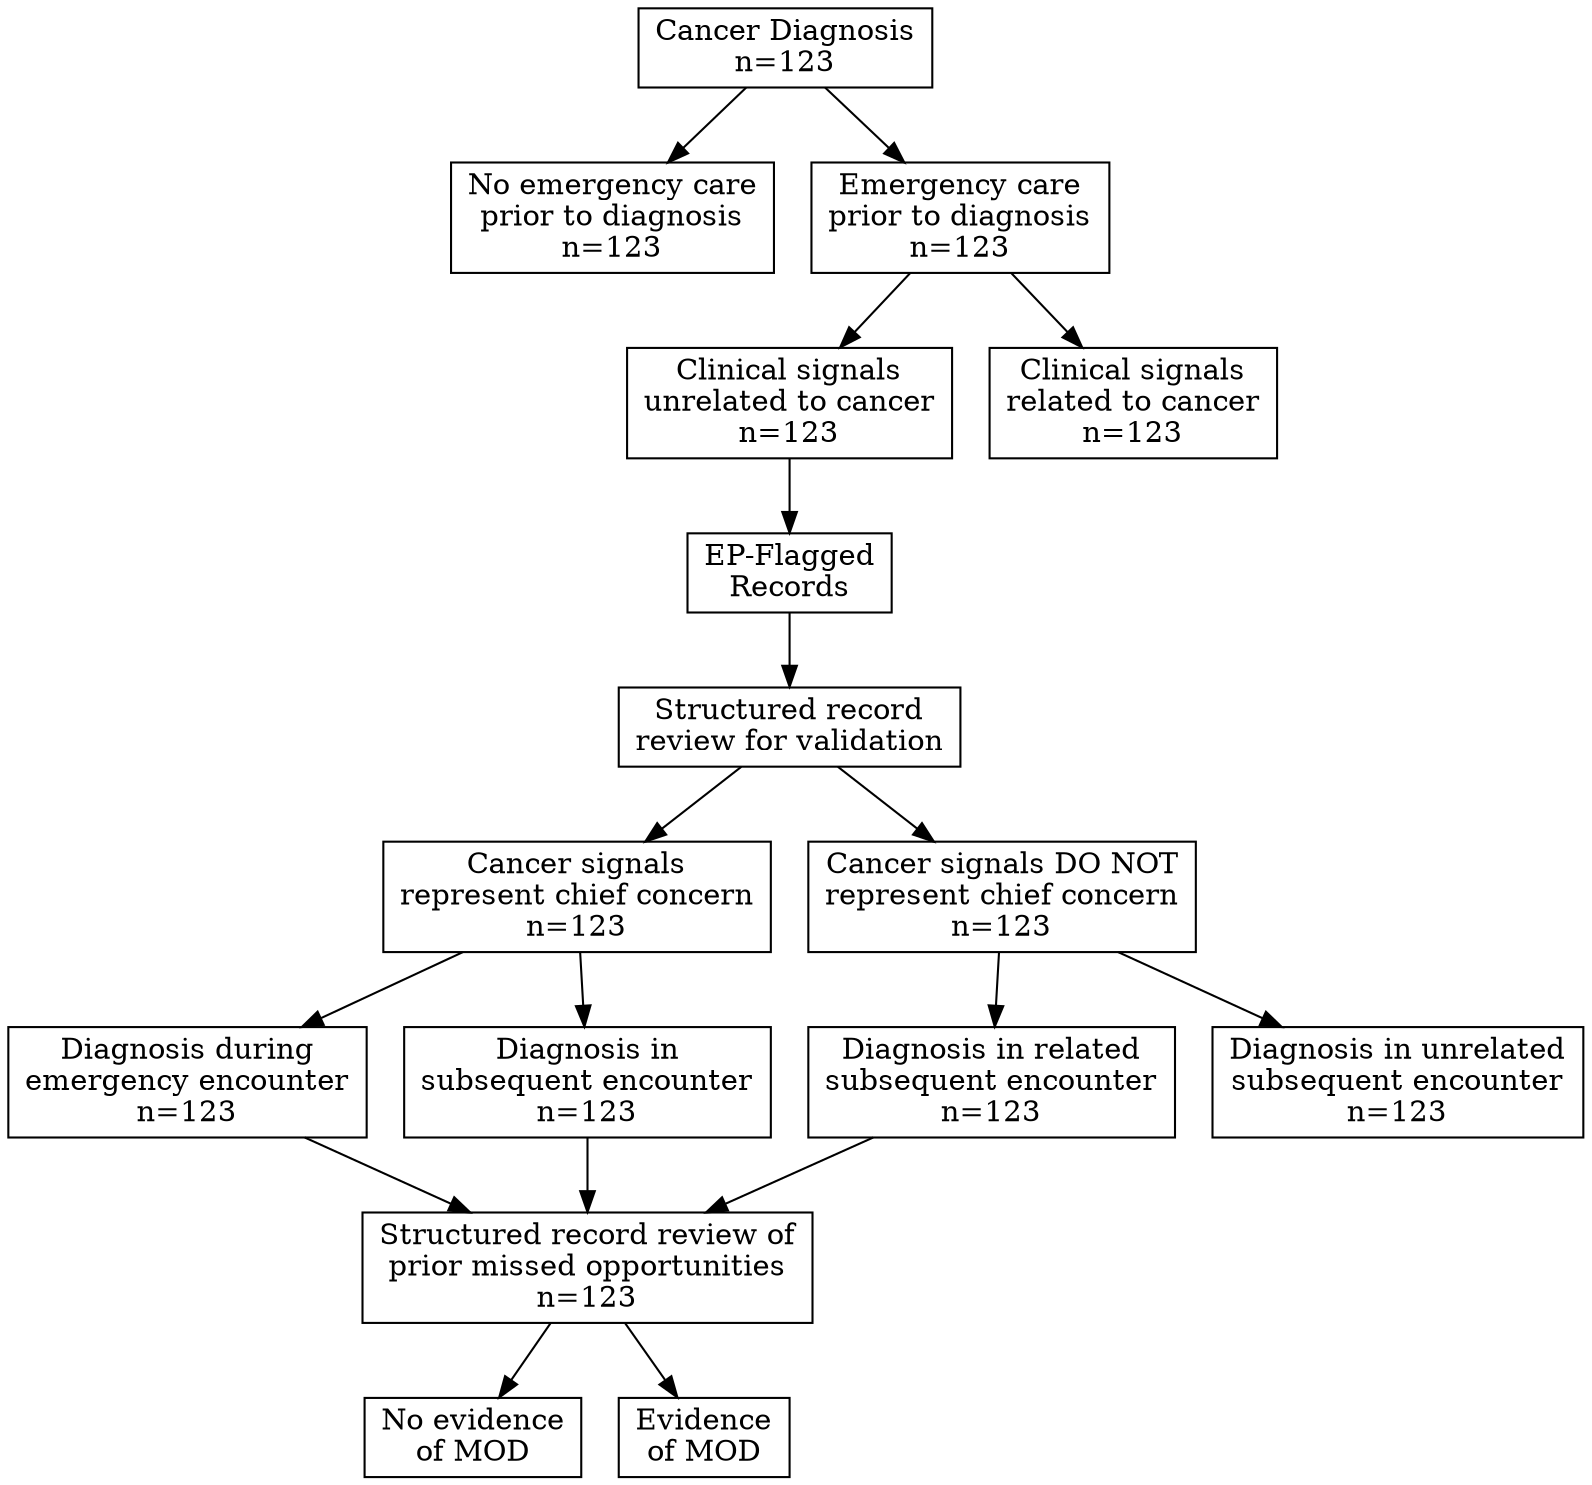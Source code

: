 digraph{

# Nodes

cancer_dx[shape=rectangle, label="Cancer Diagnosis\nn=123"]
no_emerg[shape=rectangle, label="No emergency care\nprior to diagnosis\nn=123"]
emerg[shape=rectangle, label="Emergency care\nprior to diagnosis\nn=123"]
signals_related[shape=rectangle, label="Clinical signals\nunrelated to cancer\nn=123"]
signals_unrelated[shape=rectangle, label="Clinical signals\nrelated to cancer\nn=123"]

Flagged[shape=rectangle, label="EP-Flagged\nRecords"]
review_sample[shape=rectangle, label="Structured record\nreview for validation"]
chief_concern[shape=rectangle, label="Cancer signals\nrepresent chief concern\nn=123"]
not_chief[shape=rectangle, label="Cancer signals DO NOT\nrepresent chief concern\nn=123"]

dx_during_type1[shape=rectangle, label="Diagnosis during\nemergency encounter\nn=123"]
dx_later_type2[shape=rectangle, label="Diagnosis in\nsubsequent encounter\nn=123"]
dx_related_type3_incidental[shape=rectangle, label="Diagnosis in related\nsubsequent encounter\nn=123"]
dx_unrelated_nonEP_FP[shape=rectangle, label="Diagnosis in unrelated\nsubsequent encounter\nn=123"]

MOD_review[shape=rectangle, label="Structured record review of\nprior missed opportunities\nn=123"]
no_MOD[shape=rectangle, label="No evidence\nof MOD"]
yes_MOD[shape=rectangle, label="Evidence\nof MOD"]

# Edges

cancer_dx -> no_emerg
cancer_dx -> emerg
emerg -> signals_unrelated
emerg -> signals_related
signals_related -> Flagged

Flagged -> review_sample
review_sample -> chief_concern
review_sample -> not_chief
chief_concern -> dx_during_type1
chief_concern -> dx_later_type2
not_chief -> dx_related_type3_incidental
not_chief -> dx_unrelated_nonEP_FP

dx_during_type1 -> MOD_review
dx_later_type2 -> MOD_review
dx_related_type3_incidental -> MOD_review

MOD_review -> yes_MOD
MOD_review -> no_MOD

}
